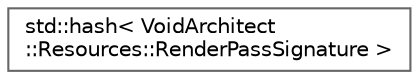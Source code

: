 digraph "Graphical Class Hierarchy"
{
 // LATEX_PDF_SIZE
  bgcolor="transparent";
  edge [fontname=Helvetica,fontsize=10,labelfontname=Helvetica,labelfontsize=10];
  node [fontname=Helvetica,fontsize=10,shape=box,height=0.2,width=0.4];
  rankdir="LR";
  Node0 [id="Node000000",label="std::hash\< VoidArchitect\l::Resources::RenderPassSignature \>",height=0.2,width=0.4,color="grey40", fillcolor="white", style="filled",URL="$structstd_1_1hash_3_01_void_architect_1_1_resources_1_1_render_pass_signature_01_4.html",tooltip=" "];
}
